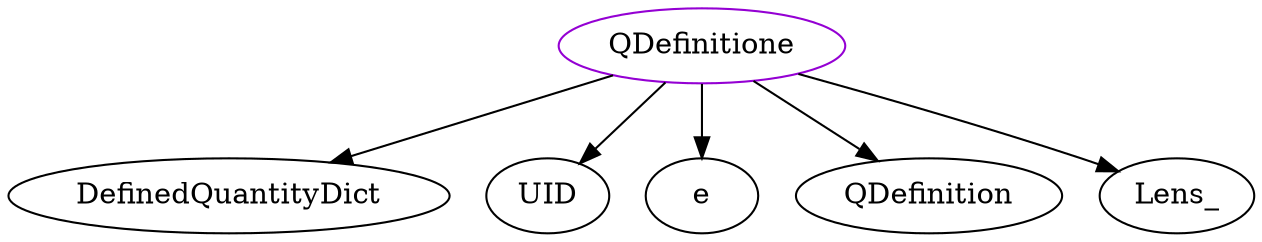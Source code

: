 digraph qdefinitione{
QDefinitione	[shape=oval, color=darkviolet, label="QDefinitione"];
QDefinitione -> DefinedQuantityDict;
QDefinitione -> UID;
QDefinitione -> e;
QDefinitione -> QDefinition;
QDefinitione -> Lens_;
}
